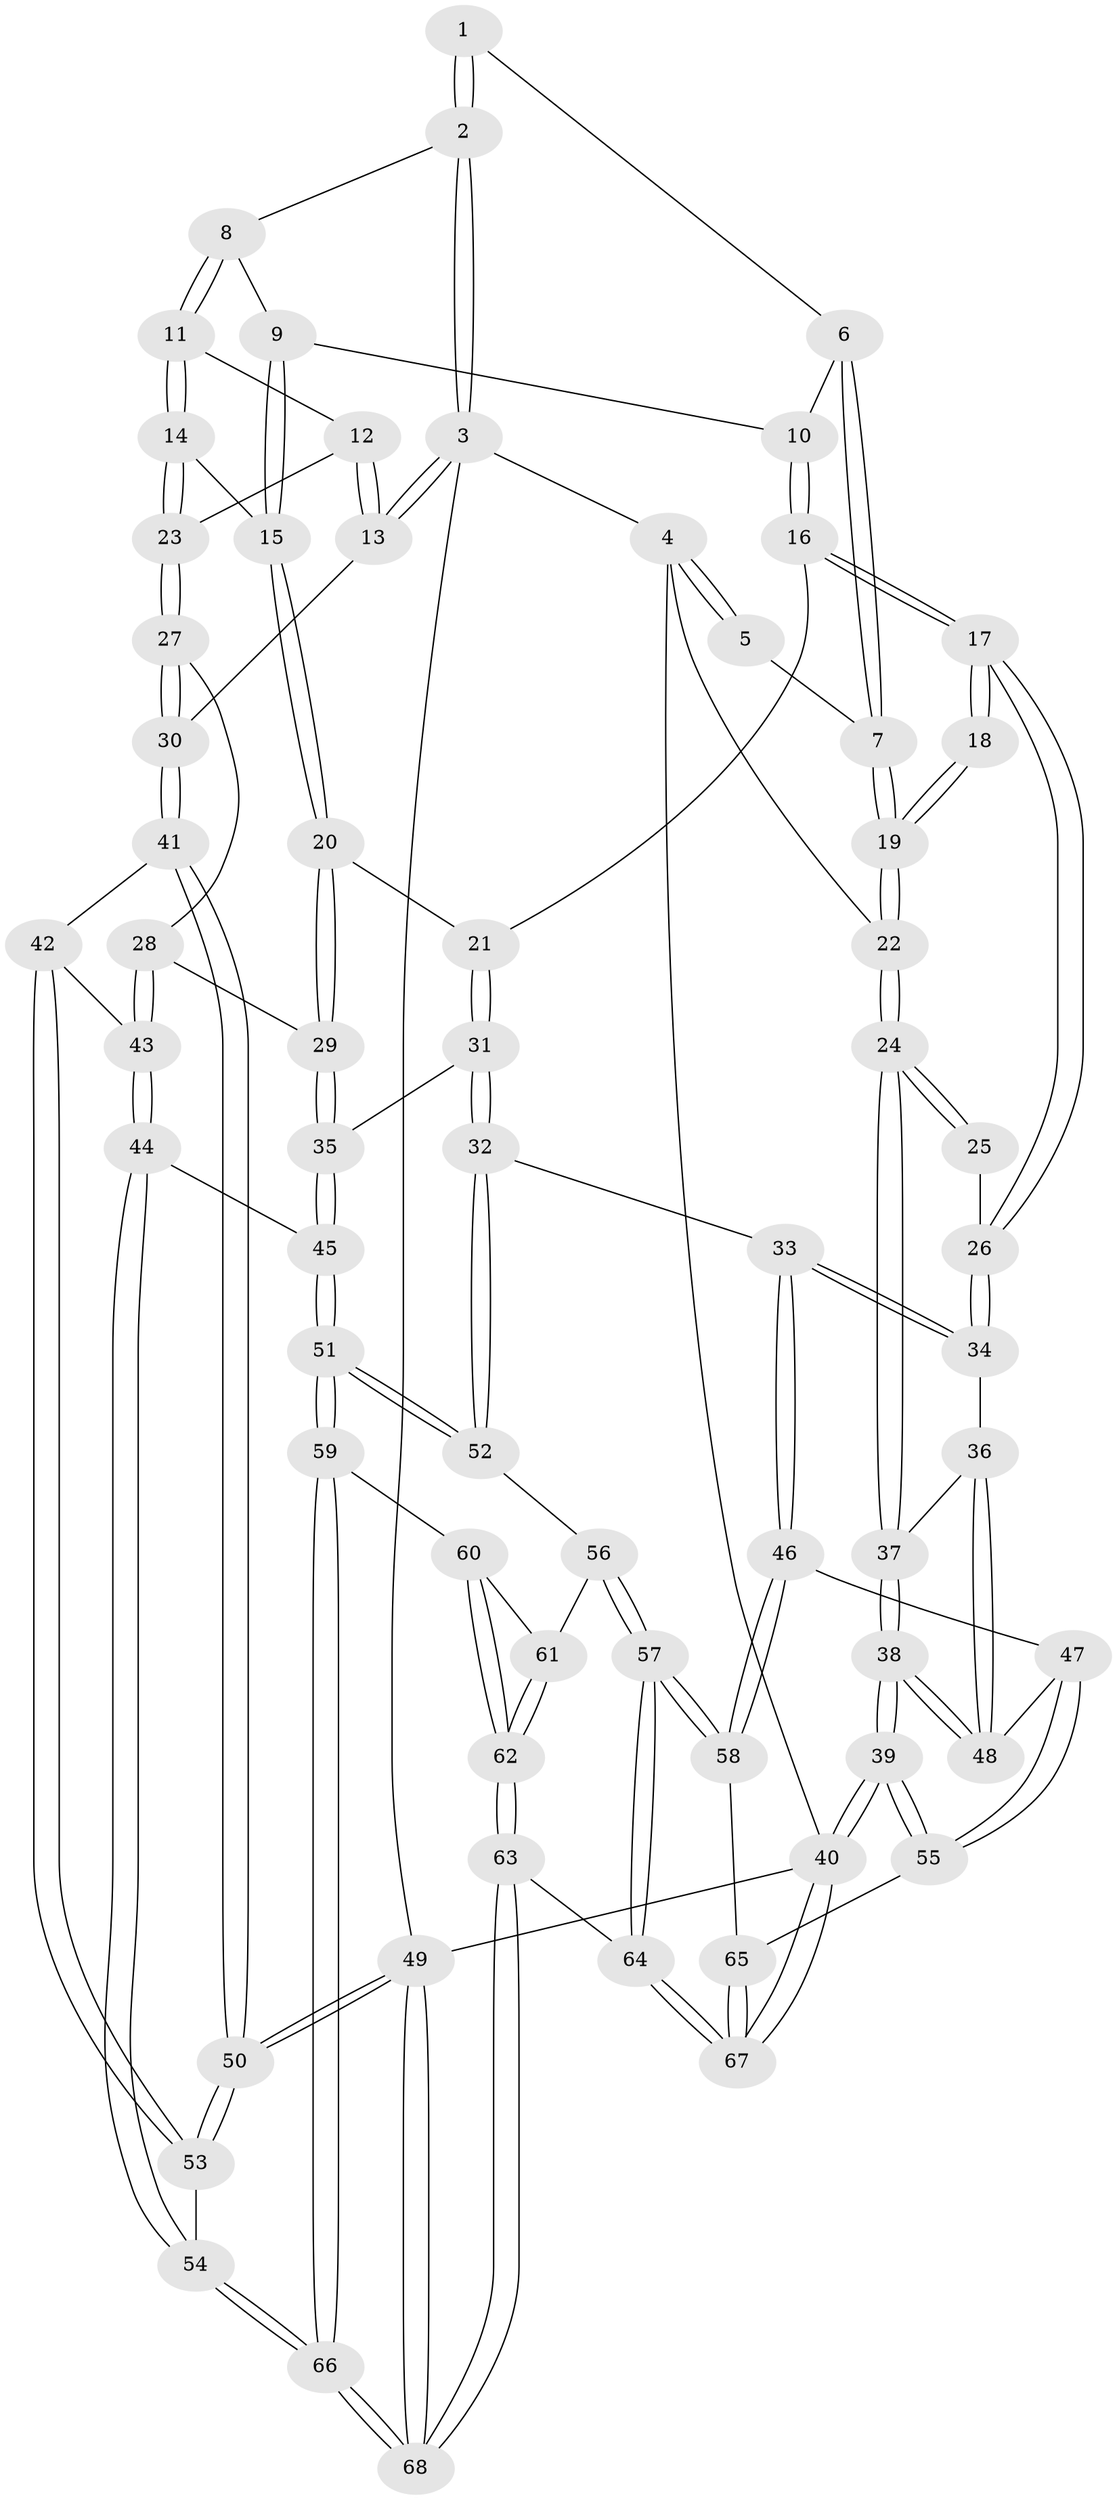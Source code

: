 // Generated by graph-tools (version 1.1) at 2025/11/02/27/25 16:11:58]
// undirected, 68 vertices, 167 edges
graph export_dot {
graph [start="1"]
  node [color=gray90,style=filled];
  1 [pos="+0.5907795846615734+0"];
  2 [pos="+0.6164710554128718+0"];
  3 [pos="+1+0"];
  4 [pos="+0+0"];
  5 [pos="+0.03671550560512135+0"];
  6 [pos="+0.4239498154383442+0.09647851591624478"];
  7 [pos="+0.33440333178143045+0.17193237822310975"];
  8 [pos="+0.6264290467802487+0"];
  9 [pos="+0.5386230019914175+0.19458641631089454"];
  10 [pos="+0.506824485940758+0.21472049578587113"];
  11 [pos="+0.7365327563248499+0.16230727737894157"];
  12 [pos="+1+0.13890908640974836"];
  13 [pos="+1+0"];
  14 [pos="+0.72147164578873+0.3012981432837568"];
  15 [pos="+0.6766257746603587+0.33038364312431256"];
  16 [pos="+0.3751636798794688+0.34949934534181265"];
  17 [pos="+0.3640067362089949+0.348816353366218"];
  18 [pos="+0.32967393549346785+0.2978078051994178"];
  19 [pos="+0.3171984443676543+0.27053922519895285"];
  20 [pos="+0.6658598851049324+0.34244337840156525"];
  21 [pos="+0.5006170144553765+0.39775651748249596"];
  22 [pos="+0+0.060110206825368266"];
  23 [pos="+0.8640318485079808+0.36319841680402226"];
  24 [pos="+0+0.3856869713775798"];
  25 [pos="+0.07552959192013116+0.37080862425148536"];
  26 [pos="+0.3135764438286596+0.436818647769402"];
  27 [pos="+0.9153069019553359+0.45242908263873866"];
  28 [pos="+0.8371243919976189+0.5514019808099515"];
  29 [pos="+0.7167451270202598+0.5775168804936195"];
  30 [pos="+1+0.4926711723363975"];
  31 [pos="+0.5652279050172124+0.6269782688124822"];
  32 [pos="+0.5034347499518143+0.6943238501163894"];
  33 [pos="+0.3112082120664763+0.6628213901556543"];
  34 [pos="+0.26954182311287705+0.5424420836124397"];
  35 [pos="+0.6899806694299869+0.604056014266792"];
  36 [pos="+0.18956827803688497+0.5329275664984072"];
  37 [pos="+0+0.39492774204289594"];
  38 [pos="+0+0.6709153491327542"];
  39 [pos="+0+0.845662492911204"];
  40 [pos="+0+1"];
  41 [pos="+1+0.6838469652933652"];
  42 [pos="+0.974743014555236+0.7038265298002595"];
  43 [pos="+0.9131740346744713+0.6964816196988648"];
  44 [pos="+0.7941383846180979+0.8059721092286974"];
  45 [pos="+0.788352860555036+0.805239312851896"];
  46 [pos="+0.23627910679229017+0.7687762594193067"];
  47 [pos="+0.13634403631237713+0.7504665120779809"];
  48 [pos="+0.02812287044232833+0.7040299563383733"];
  49 [pos="+1+1"];
  50 [pos="+1+1"];
  51 [pos="+0.698337924374459+0.8548613900916919"];
  52 [pos="+0.5103315082132199+0.7168042223839287"];
  53 [pos="+0.9221058255854301+0.907594166504108"];
  54 [pos="+0.8354156931477618+0.8503530053298655"];
  55 [pos="+0.028497613165587563+0.8905282882080237"];
  56 [pos="+0.49437031871958054+0.8068335592018671"];
  57 [pos="+0.2663412445578841+0.96346610059819"];
  58 [pos="+0.24797102219414963+0.9246252965673326"];
  59 [pos="+0.6913834810800026+0.8723501618928333"];
  60 [pos="+0.6315463860812038+0.9138544583548353"];
  61 [pos="+0.49874696729300744+0.8259501193260232"];
  62 [pos="+0.5074969324469792+1"];
  63 [pos="+0.45142968381815135+1"];
  64 [pos="+0.32381354368989396+1"];
  65 [pos="+0.06789801602350115+0.9113009844136508"];
  66 [pos="+0.7587852187489558+1"];
  67 [pos="+0+1"];
  68 [pos="+0.791943948470046+1"];
  1 -- 2;
  1 -- 2;
  1 -- 6;
  2 -- 3;
  2 -- 3;
  2 -- 8;
  3 -- 4;
  3 -- 13;
  3 -- 13;
  3 -- 49;
  4 -- 5;
  4 -- 5;
  4 -- 22;
  4 -- 40;
  5 -- 7;
  6 -- 7;
  6 -- 7;
  6 -- 10;
  7 -- 19;
  7 -- 19;
  8 -- 9;
  8 -- 11;
  8 -- 11;
  9 -- 10;
  9 -- 15;
  9 -- 15;
  10 -- 16;
  10 -- 16;
  11 -- 12;
  11 -- 14;
  11 -- 14;
  12 -- 13;
  12 -- 13;
  12 -- 23;
  13 -- 30;
  14 -- 15;
  14 -- 23;
  14 -- 23;
  15 -- 20;
  15 -- 20;
  16 -- 17;
  16 -- 17;
  16 -- 21;
  17 -- 18;
  17 -- 18;
  17 -- 26;
  17 -- 26;
  18 -- 19;
  18 -- 19;
  19 -- 22;
  19 -- 22;
  20 -- 21;
  20 -- 29;
  20 -- 29;
  21 -- 31;
  21 -- 31;
  22 -- 24;
  22 -- 24;
  23 -- 27;
  23 -- 27;
  24 -- 25;
  24 -- 25;
  24 -- 37;
  24 -- 37;
  25 -- 26;
  26 -- 34;
  26 -- 34;
  27 -- 28;
  27 -- 30;
  27 -- 30;
  28 -- 29;
  28 -- 43;
  28 -- 43;
  29 -- 35;
  29 -- 35;
  30 -- 41;
  30 -- 41;
  31 -- 32;
  31 -- 32;
  31 -- 35;
  32 -- 33;
  32 -- 52;
  32 -- 52;
  33 -- 34;
  33 -- 34;
  33 -- 46;
  33 -- 46;
  34 -- 36;
  35 -- 45;
  35 -- 45;
  36 -- 37;
  36 -- 48;
  36 -- 48;
  37 -- 38;
  37 -- 38;
  38 -- 39;
  38 -- 39;
  38 -- 48;
  38 -- 48;
  39 -- 40;
  39 -- 40;
  39 -- 55;
  39 -- 55;
  40 -- 67;
  40 -- 67;
  40 -- 49;
  41 -- 42;
  41 -- 50;
  41 -- 50;
  42 -- 43;
  42 -- 53;
  42 -- 53;
  43 -- 44;
  43 -- 44;
  44 -- 45;
  44 -- 54;
  44 -- 54;
  45 -- 51;
  45 -- 51;
  46 -- 47;
  46 -- 58;
  46 -- 58;
  47 -- 48;
  47 -- 55;
  47 -- 55;
  49 -- 50;
  49 -- 50;
  49 -- 68;
  49 -- 68;
  50 -- 53;
  50 -- 53;
  51 -- 52;
  51 -- 52;
  51 -- 59;
  51 -- 59;
  52 -- 56;
  53 -- 54;
  54 -- 66;
  54 -- 66;
  55 -- 65;
  56 -- 57;
  56 -- 57;
  56 -- 61;
  57 -- 58;
  57 -- 58;
  57 -- 64;
  57 -- 64;
  58 -- 65;
  59 -- 60;
  59 -- 66;
  59 -- 66;
  60 -- 61;
  60 -- 62;
  60 -- 62;
  61 -- 62;
  61 -- 62;
  62 -- 63;
  62 -- 63;
  63 -- 64;
  63 -- 68;
  63 -- 68;
  64 -- 67;
  64 -- 67;
  65 -- 67;
  65 -- 67;
  66 -- 68;
  66 -- 68;
}
